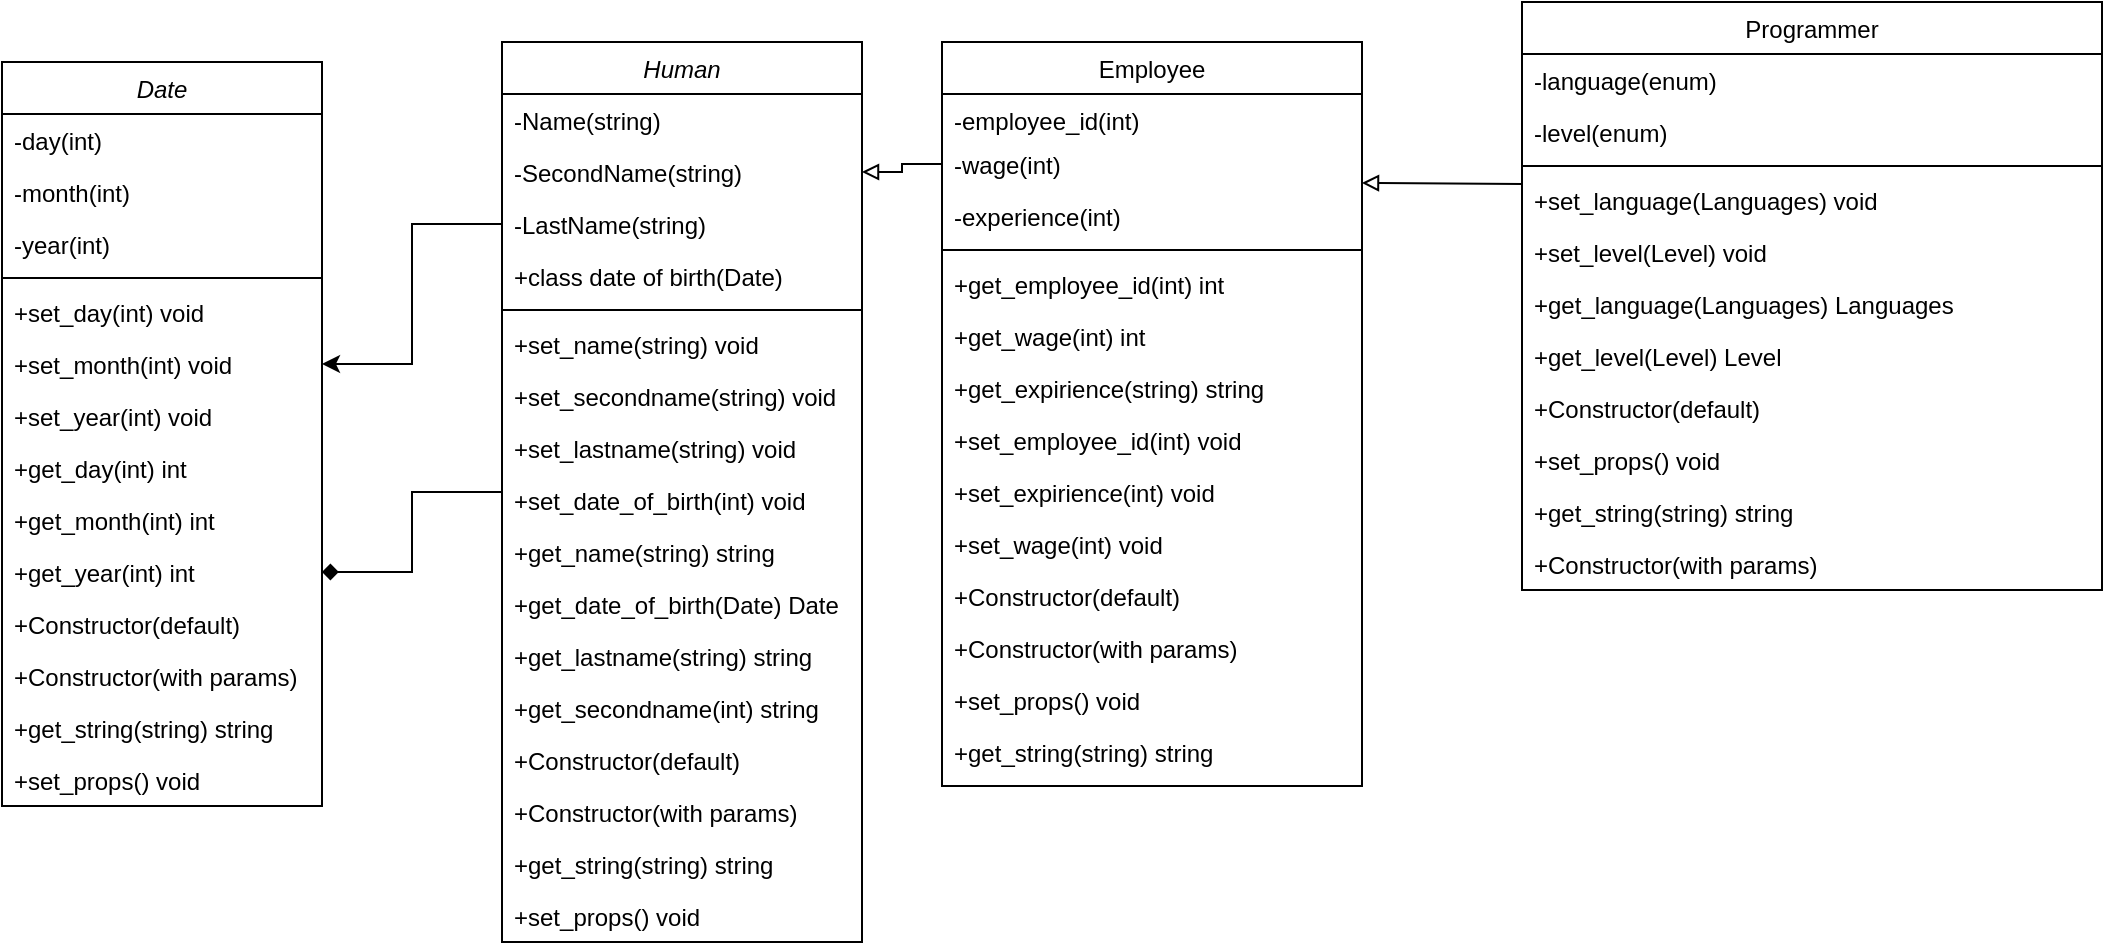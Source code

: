 <mxfile version="15.8.4" type="device"><diagram id="C5RBs43oDa-KdzZeNtuy" name="Page-1"><mxGraphModel dx="1422" dy="762" grid="1" gridSize="10" guides="1" tooltips="1" connect="1" arrows="1" fold="1" page="1" pageScale="1" pageWidth="827" pageHeight="1169" math="0" shadow="0"><root><mxCell id="WIyWlLk6GJQsqaUBKTNV-0"/><mxCell id="WIyWlLk6GJQsqaUBKTNV-1" parent="WIyWlLk6GJQsqaUBKTNV-0"/><mxCell id="XtGXQEgKj_XcWApiVHTm-0" style="edgeStyle=orthogonalEdgeStyle;rounded=0;orthogonalLoop=1;jettySize=auto;html=1;endArrow=diamond;endFill=1;" edge="1" parent="WIyWlLk6GJQsqaUBKTNV-1" source="XtGXQEgKj_XcWApiVHTm-1" target="XtGXQEgKj_XcWApiVHTm-58"><mxGeometry relative="1" as="geometry"/></mxCell><mxCell id="XtGXQEgKj_XcWApiVHTm-1" value="Human" style="swimlane;fontStyle=2;align=center;verticalAlign=top;childLayout=stackLayout;horizontal=1;startSize=26;horizontalStack=0;resizeParent=1;resizeLast=0;collapsible=1;marginBottom=0;rounded=0;shadow=0;strokeWidth=1;" vertex="1" parent="WIyWlLk6GJQsqaUBKTNV-1"><mxGeometry x="260" y="200" width="180" height="450" as="geometry"><mxRectangle x="230" y="140" width="160" height="26" as="alternateBounds"/></mxGeometry></mxCell><mxCell id="XtGXQEgKj_XcWApiVHTm-2" value="-Name(string)" style="text;align=left;verticalAlign=top;spacingLeft=4;spacingRight=4;overflow=hidden;rotatable=0;points=[[0,0.5],[1,0.5]];portConstraint=eastwest;" vertex="1" parent="XtGXQEgKj_XcWApiVHTm-1"><mxGeometry y="26" width="180" height="26" as="geometry"/></mxCell><mxCell id="XtGXQEgKj_XcWApiVHTm-3" value="-SecondName(string)" style="text;align=left;verticalAlign=top;spacingLeft=4;spacingRight=4;overflow=hidden;rotatable=0;points=[[0,0.5],[1,0.5]];portConstraint=eastwest;rounded=0;shadow=0;html=0;" vertex="1" parent="XtGXQEgKj_XcWApiVHTm-1"><mxGeometry y="52" width="180" height="26" as="geometry"/></mxCell><mxCell id="XtGXQEgKj_XcWApiVHTm-4" value="-LastName(string)" style="text;align=left;verticalAlign=top;spacingLeft=4;spacingRight=4;overflow=hidden;rotatable=0;points=[[0,0.5],[1,0.5]];portConstraint=eastwest;rounded=0;shadow=0;html=0;" vertex="1" parent="XtGXQEgKj_XcWApiVHTm-1"><mxGeometry y="78" width="180" height="26" as="geometry"/></mxCell><mxCell id="XtGXQEgKj_XcWApiVHTm-5" value="+class date of birth(Date)" style="text;align=left;verticalAlign=top;spacingLeft=4;spacingRight=4;overflow=hidden;rotatable=0;points=[[0,0.5],[1,0.5]];portConstraint=eastwest;rounded=0;shadow=0;html=0;" vertex="1" parent="XtGXQEgKj_XcWApiVHTm-1"><mxGeometry y="104" width="180" height="26" as="geometry"/></mxCell><mxCell id="XtGXQEgKj_XcWApiVHTm-6" value="" style="line;html=1;strokeWidth=1;align=left;verticalAlign=middle;spacingTop=-1;spacingLeft=3;spacingRight=3;rotatable=0;labelPosition=right;points=[];portConstraint=eastwest;" vertex="1" parent="XtGXQEgKj_XcWApiVHTm-1"><mxGeometry y="130" width="180" height="8" as="geometry"/></mxCell><mxCell id="XtGXQEgKj_XcWApiVHTm-7" value="+set_name(string) void&#10;" style="text;align=left;verticalAlign=top;spacingLeft=4;spacingRight=4;overflow=hidden;rotatable=0;points=[[0,0.5],[1,0.5]];portConstraint=eastwest;" vertex="1" parent="XtGXQEgKj_XcWApiVHTm-1"><mxGeometry y="138" width="180" height="26" as="geometry"/></mxCell><mxCell id="XtGXQEgKj_XcWApiVHTm-8" value="+set_secondname(string) void&#10;" style="text;align=left;verticalAlign=top;spacingLeft=4;spacingRight=4;overflow=hidden;rotatable=0;points=[[0,0.5],[1,0.5]];portConstraint=eastwest;" vertex="1" parent="XtGXQEgKj_XcWApiVHTm-1"><mxGeometry y="164" width="180" height="26" as="geometry"/></mxCell><mxCell id="XtGXQEgKj_XcWApiVHTm-9" value="+set_lastname(string) void&#10;" style="text;align=left;verticalAlign=top;spacingLeft=4;spacingRight=4;overflow=hidden;rotatable=0;points=[[0,0.5],[1,0.5]];portConstraint=eastwest;" vertex="1" parent="XtGXQEgKj_XcWApiVHTm-1"><mxGeometry y="190" width="180" height="26" as="geometry"/></mxCell><mxCell id="XtGXQEgKj_XcWApiVHTm-10" value="+set_date_of_birth(int) void&#10;" style="text;align=left;verticalAlign=top;spacingLeft=4;spacingRight=4;overflow=hidden;rotatable=0;points=[[0,0.5],[1,0.5]];portConstraint=eastwest;" vertex="1" parent="XtGXQEgKj_XcWApiVHTm-1"><mxGeometry y="216" width="180" height="26" as="geometry"/></mxCell><mxCell id="XtGXQEgKj_XcWApiVHTm-11" value="+get_name(string) string&#10;" style="text;align=left;verticalAlign=top;spacingLeft=4;spacingRight=4;overflow=hidden;rotatable=0;points=[[0,0.5],[1,0.5]];portConstraint=eastwest;" vertex="1" parent="XtGXQEgKj_XcWApiVHTm-1"><mxGeometry y="242" width="180" height="26" as="geometry"/></mxCell><mxCell id="XtGXQEgKj_XcWApiVHTm-12" value="+get_date_of_birth(Date) Date&#10;" style="text;align=left;verticalAlign=top;spacingLeft=4;spacingRight=4;overflow=hidden;rotatable=0;points=[[0,0.5],[1,0.5]];portConstraint=eastwest;" vertex="1" parent="XtGXQEgKj_XcWApiVHTm-1"><mxGeometry y="268" width="180" height="26" as="geometry"/></mxCell><mxCell id="XtGXQEgKj_XcWApiVHTm-13" value="+get_lastname(string) string&#10;" style="text;align=left;verticalAlign=top;spacingLeft=4;spacingRight=4;overflow=hidden;rotatable=0;points=[[0,0.5],[1,0.5]];portConstraint=eastwest;" vertex="1" parent="XtGXQEgKj_XcWApiVHTm-1"><mxGeometry y="294" width="180" height="26" as="geometry"/></mxCell><mxCell id="XtGXQEgKj_XcWApiVHTm-14" value="+get_secondname(int) string&#10;" style="text;align=left;verticalAlign=top;spacingLeft=4;spacingRight=4;overflow=hidden;rotatable=0;points=[[0,0.5],[1,0.5]];portConstraint=eastwest;" vertex="1" parent="XtGXQEgKj_XcWApiVHTm-1"><mxGeometry y="320" width="180" height="26" as="geometry"/></mxCell><mxCell id="XtGXQEgKj_XcWApiVHTm-15" value="+Constructor(default)" style="text;align=left;verticalAlign=top;spacingLeft=4;spacingRight=4;overflow=hidden;rotatable=0;points=[[0,0.5],[1,0.5]];portConstraint=eastwest;" vertex="1" parent="XtGXQEgKj_XcWApiVHTm-1"><mxGeometry y="346" width="180" height="26" as="geometry"/></mxCell><mxCell id="XtGXQEgKj_XcWApiVHTm-16" value="+Constructor(with params)" style="text;align=left;verticalAlign=top;spacingLeft=4;spacingRight=4;overflow=hidden;rotatable=0;points=[[0,0.5],[1,0.5]];portConstraint=eastwest;" vertex="1" parent="XtGXQEgKj_XcWApiVHTm-1"><mxGeometry y="372" width="180" height="26" as="geometry"/></mxCell><mxCell id="XtGXQEgKj_XcWApiVHTm-17" value="+get_string(string) string&#10;" style="text;align=left;verticalAlign=top;spacingLeft=4;spacingRight=4;overflow=hidden;rotatable=0;points=[[0,0.5],[1,0.5]];portConstraint=eastwest;" vertex="1" parent="XtGXQEgKj_XcWApiVHTm-1"><mxGeometry y="398" width="180" height="26" as="geometry"/></mxCell><mxCell id="XtGXQEgKj_XcWApiVHTm-18" value="+set_props() void&#10;" style="text;align=left;verticalAlign=top;spacingLeft=4;spacingRight=4;overflow=hidden;rotatable=0;points=[[0,0.5],[1,0.5]];portConstraint=eastwest;" vertex="1" parent="XtGXQEgKj_XcWApiVHTm-1"><mxGeometry y="424" width="180" height="26" as="geometry"/></mxCell><mxCell id="XtGXQEgKj_XcWApiVHTm-19" value="Employee" style="swimlane;fontStyle=0;align=center;verticalAlign=top;childLayout=stackLayout;horizontal=1;startSize=26;horizontalStack=0;resizeParent=1;resizeLast=0;collapsible=1;marginBottom=0;rounded=0;shadow=0;strokeWidth=1;" vertex="1" parent="WIyWlLk6GJQsqaUBKTNV-1"><mxGeometry x="480" y="200" width="210" height="372" as="geometry"><mxRectangle x="550" y="140" width="160" height="26" as="alternateBounds"/></mxGeometry></mxCell><mxCell id="XtGXQEgKj_XcWApiVHTm-20" value="-employee_id(int)" style="text;align=left;verticalAlign=top;spacingLeft=4;spacingRight=4;overflow=hidden;rotatable=0;points=[[0,0.5],[1,0.5]];portConstraint=eastwest;" vertex="1" parent="XtGXQEgKj_XcWApiVHTm-19"><mxGeometry y="26" width="210" height="22" as="geometry"/></mxCell><mxCell id="XtGXQEgKj_XcWApiVHTm-21" value="-wage(int)" style="text;align=left;verticalAlign=top;spacingLeft=4;spacingRight=4;overflow=hidden;rotatable=0;points=[[0,0.5],[1,0.5]];portConstraint=eastwest;rounded=0;shadow=0;html=0;" vertex="1" parent="XtGXQEgKj_XcWApiVHTm-19"><mxGeometry y="48" width="210" height="26" as="geometry"/></mxCell><mxCell id="XtGXQEgKj_XcWApiVHTm-22" value="-experience(int)" style="text;align=left;verticalAlign=top;spacingLeft=4;spacingRight=4;overflow=hidden;rotatable=0;points=[[0,0.5],[1,0.5]];portConstraint=eastwest;rounded=0;shadow=0;html=0;" vertex="1" parent="XtGXQEgKj_XcWApiVHTm-19"><mxGeometry y="74" width="210" height="26" as="geometry"/></mxCell><mxCell id="XtGXQEgKj_XcWApiVHTm-23" value="" style="line;html=1;strokeWidth=1;align=left;verticalAlign=middle;spacingTop=-1;spacingLeft=3;spacingRight=3;rotatable=0;labelPosition=right;points=[];portConstraint=eastwest;" vertex="1" parent="XtGXQEgKj_XcWApiVHTm-19"><mxGeometry y="100" width="210" height="8" as="geometry"/></mxCell><mxCell id="XtGXQEgKj_XcWApiVHTm-24" value="+get_employee_id(int) int&#10;" style="text;align=left;verticalAlign=top;spacingLeft=4;spacingRight=4;overflow=hidden;rotatable=0;points=[[0,0.5],[1,0.5]];portConstraint=eastwest;" vertex="1" parent="XtGXQEgKj_XcWApiVHTm-19"><mxGeometry y="108" width="210" height="26" as="geometry"/></mxCell><mxCell id="XtGXQEgKj_XcWApiVHTm-25" value="+get_wage(int) int&#10;" style="text;align=left;verticalAlign=top;spacingLeft=4;spacingRight=4;overflow=hidden;rotatable=0;points=[[0,0.5],[1,0.5]];portConstraint=eastwest;" vertex="1" parent="XtGXQEgKj_XcWApiVHTm-19"><mxGeometry y="134" width="210" height="26" as="geometry"/></mxCell><mxCell id="XtGXQEgKj_XcWApiVHTm-26" value="+get_expirience(string) string&#10;" style="text;align=left;verticalAlign=top;spacingLeft=4;spacingRight=4;overflow=hidden;rotatable=0;points=[[0,0.5],[1,0.5]];portConstraint=eastwest;" vertex="1" parent="XtGXQEgKj_XcWApiVHTm-19"><mxGeometry y="160" width="210" height="26" as="geometry"/></mxCell><mxCell id="XtGXQEgKj_XcWApiVHTm-27" value="+set_employee_id(int) void&#10;" style="text;align=left;verticalAlign=top;spacingLeft=4;spacingRight=4;overflow=hidden;rotatable=0;points=[[0,0.5],[1,0.5]];portConstraint=eastwest;" vertex="1" parent="XtGXQEgKj_XcWApiVHTm-19"><mxGeometry y="186" width="210" height="26" as="geometry"/></mxCell><mxCell id="XtGXQEgKj_XcWApiVHTm-28" value="+set_expirience(int) void&#10;" style="text;align=left;verticalAlign=top;spacingLeft=4;spacingRight=4;overflow=hidden;rotatable=0;points=[[0,0.5],[1,0.5]];portConstraint=eastwest;" vertex="1" parent="XtGXQEgKj_XcWApiVHTm-19"><mxGeometry y="212" width="210" height="26" as="geometry"/></mxCell><mxCell id="XtGXQEgKj_XcWApiVHTm-29" value="+set_wage(int) void&#10;" style="text;align=left;verticalAlign=top;spacingLeft=4;spacingRight=4;overflow=hidden;rotatable=0;points=[[0,0.5],[1,0.5]];portConstraint=eastwest;" vertex="1" parent="XtGXQEgKj_XcWApiVHTm-19"><mxGeometry y="238" width="210" height="26" as="geometry"/></mxCell><mxCell id="XtGXQEgKj_XcWApiVHTm-30" value="+Constructor(default)" style="text;align=left;verticalAlign=top;spacingLeft=4;spacingRight=4;overflow=hidden;rotatable=0;points=[[0,0.5],[1,0.5]];portConstraint=eastwest;" vertex="1" parent="XtGXQEgKj_XcWApiVHTm-19"><mxGeometry y="264" width="210" height="26" as="geometry"/></mxCell><mxCell id="XtGXQEgKj_XcWApiVHTm-31" value="+Constructor(with params)" style="text;align=left;verticalAlign=top;spacingLeft=4;spacingRight=4;overflow=hidden;rotatable=0;points=[[0,0.5],[1,0.5]];portConstraint=eastwest;" vertex="1" parent="XtGXQEgKj_XcWApiVHTm-19"><mxGeometry y="290" width="210" height="26" as="geometry"/></mxCell><mxCell id="XtGXQEgKj_XcWApiVHTm-32" value="+set_props() void&#10;" style="text;align=left;verticalAlign=top;spacingLeft=4;spacingRight=4;overflow=hidden;rotatable=0;points=[[0,0.5],[1,0.5]];portConstraint=eastwest;" vertex="1" parent="XtGXQEgKj_XcWApiVHTm-19"><mxGeometry y="316" width="210" height="26" as="geometry"/></mxCell><mxCell id="XtGXQEgKj_XcWApiVHTm-33" value="+get_string(string) string&#10;" style="text;align=left;verticalAlign=top;spacingLeft=4;spacingRight=4;overflow=hidden;rotatable=0;points=[[0,0.5],[1,0.5]];portConstraint=eastwest;" vertex="1" parent="XtGXQEgKj_XcWApiVHTm-19"><mxGeometry y="342" width="210" height="26" as="geometry"/></mxCell><mxCell id="XtGXQEgKj_XcWApiVHTm-34" value="Programmer" style="swimlane;fontStyle=0;align=center;verticalAlign=top;childLayout=stackLayout;horizontal=1;startSize=26;horizontalStack=0;resizeParent=1;resizeLast=0;collapsible=1;marginBottom=0;rounded=0;shadow=0;strokeWidth=1;" vertex="1" parent="WIyWlLk6GJQsqaUBKTNV-1"><mxGeometry x="770" y="180" width="290" height="294" as="geometry"><mxRectangle x="550" y="140" width="160" height="26" as="alternateBounds"/></mxGeometry></mxCell><mxCell id="XtGXQEgKj_XcWApiVHTm-35" value="-language(enum)" style="text;align=left;verticalAlign=top;spacingLeft=4;spacingRight=4;overflow=hidden;rotatable=0;points=[[0,0.5],[1,0.5]];portConstraint=eastwest;" vertex="1" parent="XtGXQEgKj_XcWApiVHTm-34"><mxGeometry y="26" width="290" height="26" as="geometry"/></mxCell><mxCell id="XtGXQEgKj_XcWApiVHTm-36" value="-level(enum)" style="text;align=left;verticalAlign=top;spacingLeft=4;spacingRight=4;overflow=hidden;rotatable=0;points=[[0,0.5],[1,0.5]];portConstraint=eastwest;rounded=0;shadow=0;html=0;" vertex="1" parent="XtGXQEgKj_XcWApiVHTm-34"><mxGeometry y="52" width="290" height="26" as="geometry"/></mxCell><mxCell id="XtGXQEgKj_XcWApiVHTm-37" value="" style="line;html=1;strokeWidth=1;align=left;verticalAlign=middle;spacingTop=-1;spacingLeft=3;spacingRight=3;rotatable=0;labelPosition=right;points=[];portConstraint=eastwest;" vertex="1" parent="XtGXQEgKj_XcWApiVHTm-34"><mxGeometry y="78" width="290" height="8" as="geometry"/></mxCell><mxCell id="XtGXQEgKj_XcWApiVHTm-38" value="+set_language(Languages) void&#10;" style="text;align=left;verticalAlign=top;spacingLeft=4;spacingRight=4;overflow=hidden;rotatable=0;points=[[0,0.5],[1,0.5]];portConstraint=eastwest;" vertex="1" parent="XtGXQEgKj_XcWApiVHTm-34"><mxGeometry y="86" width="290" height="26" as="geometry"/></mxCell><mxCell id="XtGXQEgKj_XcWApiVHTm-39" value="+set_level(Level) void&#10;" style="text;align=left;verticalAlign=top;spacingLeft=4;spacingRight=4;overflow=hidden;rotatable=0;points=[[0,0.5],[1,0.5]];portConstraint=eastwest;" vertex="1" parent="XtGXQEgKj_XcWApiVHTm-34"><mxGeometry y="112" width="290" height="26" as="geometry"/></mxCell><mxCell id="XtGXQEgKj_XcWApiVHTm-40" value="+get_language(Languages) Languages&#10;" style="text;align=left;verticalAlign=top;spacingLeft=4;spacingRight=4;overflow=hidden;rotatable=0;points=[[0,0.5],[1,0.5]];portConstraint=eastwest;" vertex="1" parent="XtGXQEgKj_XcWApiVHTm-34"><mxGeometry y="138" width="290" height="26" as="geometry"/></mxCell><mxCell id="XtGXQEgKj_XcWApiVHTm-41" value="+get_level(Level) Level&#10;" style="text;align=left;verticalAlign=top;spacingLeft=4;spacingRight=4;overflow=hidden;rotatable=0;points=[[0,0.5],[1,0.5]];portConstraint=eastwest;" vertex="1" parent="XtGXQEgKj_XcWApiVHTm-34"><mxGeometry y="164" width="290" height="26" as="geometry"/></mxCell><mxCell id="XtGXQEgKj_XcWApiVHTm-42" value="+Constructor(default)" style="text;align=left;verticalAlign=top;spacingLeft=4;spacingRight=4;overflow=hidden;rotatable=0;points=[[0,0.5],[1,0.5]];portConstraint=eastwest;" vertex="1" parent="XtGXQEgKj_XcWApiVHTm-34"><mxGeometry y="190" width="290" height="26" as="geometry"/></mxCell><mxCell id="XtGXQEgKj_XcWApiVHTm-43" value="+set_props() void&#10;" style="text;align=left;verticalAlign=top;spacingLeft=4;spacingRight=4;overflow=hidden;rotatable=0;points=[[0,0.5],[1,0.5]];portConstraint=eastwest;" vertex="1" parent="XtGXQEgKj_XcWApiVHTm-34"><mxGeometry y="216" width="290" height="26" as="geometry"/></mxCell><mxCell id="XtGXQEgKj_XcWApiVHTm-44" value="+get_string(string) string&#10;" style="text;align=left;verticalAlign=top;spacingLeft=4;spacingRight=4;overflow=hidden;rotatable=0;points=[[0,0.5],[1,0.5]];portConstraint=eastwest;" vertex="1" parent="XtGXQEgKj_XcWApiVHTm-34"><mxGeometry y="242" width="290" height="26" as="geometry"/></mxCell><mxCell id="XtGXQEgKj_XcWApiVHTm-45" value="+Constructor(with params)" style="text;align=left;verticalAlign=top;spacingLeft=4;spacingRight=4;overflow=hidden;rotatable=0;points=[[0,0.5],[1,0.5]];portConstraint=eastwest;" vertex="1" parent="XtGXQEgKj_XcWApiVHTm-34"><mxGeometry y="268" width="290" height="26" as="geometry"/></mxCell><mxCell id="XtGXQEgKj_XcWApiVHTm-46" style="edgeStyle=orthogonalEdgeStyle;rounded=0;orthogonalLoop=1;jettySize=auto;html=1;exitX=0;exitY=0.5;exitDx=0;exitDy=0;entryX=1;entryY=0.5;entryDx=0;entryDy=0;endArrow=block;endFill=0;" edge="1" parent="WIyWlLk6GJQsqaUBKTNV-1" source="XtGXQEgKj_XcWApiVHTm-21" target="XtGXQEgKj_XcWApiVHTm-3"><mxGeometry relative="1" as="geometry"><mxPoint x="430" y="220" as="targetPoint"/></mxGeometry></mxCell><mxCell id="XtGXQEgKj_XcWApiVHTm-47" value="" style="endArrow=block;shadow=0;strokeWidth=1;rounded=0;endFill=0;edgeStyle=elbowEdgeStyle;elbow=vertical;exitX=0;exitY=0.5;exitDx=0;exitDy=0;" edge="1" parent="WIyWlLk6GJQsqaUBKTNV-1"><mxGeometry x="0.5" y="41" relative="1" as="geometry"><mxPoint x="770" y="271" as="sourcePoint"/><mxPoint x="690" y="271" as="targetPoint"/><mxPoint x="-40" y="32" as="offset"/><Array as="points"><mxPoint x="790" y="270.5"/></Array></mxGeometry></mxCell><mxCell id="XtGXQEgKj_XcWApiVHTm-48" value="Date" style="swimlane;fontStyle=2;align=center;verticalAlign=top;childLayout=stackLayout;horizontal=1;startSize=26;horizontalStack=0;resizeParent=1;resizeLast=0;collapsible=1;marginBottom=0;rounded=0;shadow=0;strokeWidth=1;" vertex="1" parent="WIyWlLk6GJQsqaUBKTNV-1"><mxGeometry x="10" y="210" width="160" height="372" as="geometry"><mxRectangle x="230" y="140" width="160" height="26" as="alternateBounds"/></mxGeometry></mxCell><mxCell id="XtGXQEgKj_XcWApiVHTm-49" value="-day(int)" style="text;align=left;verticalAlign=top;spacingLeft=4;spacingRight=4;overflow=hidden;rotatable=0;points=[[0,0.5],[1,0.5]];portConstraint=eastwest;" vertex="1" parent="XtGXQEgKj_XcWApiVHTm-48"><mxGeometry y="26" width="160" height="26" as="geometry"/></mxCell><mxCell id="XtGXQEgKj_XcWApiVHTm-50" value="-month(int)" style="text;align=left;verticalAlign=top;spacingLeft=4;spacingRight=4;overflow=hidden;rotatable=0;points=[[0,0.5],[1,0.5]];portConstraint=eastwest;rounded=0;shadow=0;html=0;" vertex="1" parent="XtGXQEgKj_XcWApiVHTm-48"><mxGeometry y="52" width="160" height="26" as="geometry"/></mxCell><mxCell id="XtGXQEgKj_XcWApiVHTm-51" value="-year(int)" style="text;align=left;verticalAlign=top;spacingLeft=4;spacingRight=4;overflow=hidden;rotatable=0;points=[[0,0.5],[1,0.5]];portConstraint=eastwest;rounded=0;shadow=0;html=0;" vertex="1" parent="XtGXQEgKj_XcWApiVHTm-48"><mxGeometry y="78" width="160" height="26" as="geometry"/></mxCell><mxCell id="XtGXQEgKj_XcWApiVHTm-52" value="" style="line;html=1;strokeWidth=1;align=left;verticalAlign=middle;spacingTop=-1;spacingLeft=3;spacingRight=3;rotatable=0;labelPosition=right;points=[];portConstraint=eastwest;" vertex="1" parent="XtGXQEgKj_XcWApiVHTm-48"><mxGeometry y="104" width="160" height="8" as="geometry"/></mxCell><mxCell id="XtGXQEgKj_XcWApiVHTm-53" value="+set_day(int) void&#10;" style="text;align=left;verticalAlign=top;spacingLeft=4;spacingRight=4;overflow=hidden;rotatable=0;points=[[0,0.5],[1,0.5]];portConstraint=eastwest;" vertex="1" parent="XtGXQEgKj_XcWApiVHTm-48"><mxGeometry y="112" width="160" height="26" as="geometry"/></mxCell><mxCell id="XtGXQEgKj_XcWApiVHTm-54" value="+set_month(int) void&#10;" style="text;align=left;verticalAlign=top;spacingLeft=4;spacingRight=4;overflow=hidden;rotatable=0;points=[[0,0.5],[1,0.5]];portConstraint=eastwest;" vertex="1" parent="XtGXQEgKj_XcWApiVHTm-48"><mxGeometry y="138" width="160" height="26" as="geometry"/></mxCell><mxCell id="XtGXQEgKj_XcWApiVHTm-55" value="+set_year(int) void&#10;" style="text;align=left;verticalAlign=top;spacingLeft=4;spacingRight=4;overflow=hidden;rotatable=0;points=[[0,0.5],[1,0.5]];portConstraint=eastwest;" vertex="1" parent="XtGXQEgKj_XcWApiVHTm-48"><mxGeometry y="164" width="160" height="26" as="geometry"/></mxCell><mxCell id="XtGXQEgKj_XcWApiVHTm-56" value="+get_day(int) int&#10;" style="text;align=left;verticalAlign=top;spacingLeft=4;spacingRight=4;overflow=hidden;rotatable=0;points=[[0,0.5],[1,0.5]];portConstraint=eastwest;" vertex="1" parent="XtGXQEgKj_XcWApiVHTm-48"><mxGeometry y="190" width="160" height="26" as="geometry"/></mxCell><mxCell id="XtGXQEgKj_XcWApiVHTm-57" value="+get_month(int) int&#10;" style="text;align=left;verticalAlign=top;spacingLeft=4;spacingRight=4;overflow=hidden;rotatable=0;points=[[0,0.5],[1,0.5]];portConstraint=eastwest;" vertex="1" parent="XtGXQEgKj_XcWApiVHTm-48"><mxGeometry y="216" width="160" height="26" as="geometry"/></mxCell><mxCell id="XtGXQEgKj_XcWApiVHTm-58" value="+get_year(int) int&#10;" style="text;align=left;verticalAlign=top;spacingLeft=4;spacingRight=4;overflow=hidden;rotatable=0;points=[[0,0.5],[1,0.5]];portConstraint=eastwest;" vertex="1" parent="XtGXQEgKj_XcWApiVHTm-48"><mxGeometry y="242" width="160" height="26" as="geometry"/></mxCell><mxCell id="XtGXQEgKj_XcWApiVHTm-59" value="+Constructor(default)" style="text;align=left;verticalAlign=top;spacingLeft=4;spacingRight=4;overflow=hidden;rotatable=0;points=[[0,0.5],[1,0.5]];portConstraint=eastwest;" vertex="1" parent="XtGXQEgKj_XcWApiVHTm-48"><mxGeometry y="268" width="160" height="26" as="geometry"/></mxCell><mxCell id="XtGXQEgKj_XcWApiVHTm-60" value="+Constructor(with params)" style="text;align=left;verticalAlign=top;spacingLeft=4;spacingRight=4;overflow=hidden;rotatable=0;points=[[0,0.5],[1,0.5]];portConstraint=eastwest;" vertex="1" parent="XtGXQEgKj_XcWApiVHTm-48"><mxGeometry y="294" width="160" height="26" as="geometry"/></mxCell><mxCell id="XtGXQEgKj_XcWApiVHTm-61" value="+get_string(string) string&#10;" style="text;align=left;verticalAlign=top;spacingLeft=4;spacingRight=4;overflow=hidden;rotatable=0;points=[[0,0.5],[1,0.5]];portConstraint=eastwest;" vertex="1" parent="XtGXQEgKj_XcWApiVHTm-48"><mxGeometry y="320" width="160" height="26" as="geometry"/></mxCell><mxCell id="XtGXQEgKj_XcWApiVHTm-62" value="+set_props() void&#10;" style="text;align=left;verticalAlign=top;spacingLeft=4;spacingRight=4;overflow=hidden;rotatable=0;points=[[0,0.5],[1,0.5]];portConstraint=eastwest;" vertex="1" parent="XtGXQEgKj_XcWApiVHTm-48"><mxGeometry y="346" width="160" height="26" as="geometry"/></mxCell><mxCell id="XtGXQEgKj_XcWApiVHTm-63" value="" style="edgeStyle=orthogonalEdgeStyle;rounded=0;orthogonalLoop=1;jettySize=auto;html=1;" edge="1" parent="WIyWlLk6GJQsqaUBKTNV-1" source="XtGXQEgKj_XcWApiVHTm-4" target="XtGXQEgKj_XcWApiVHTm-54"><mxGeometry relative="1" as="geometry"/></mxCell></root></mxGraphModel></diagram></mxfile>